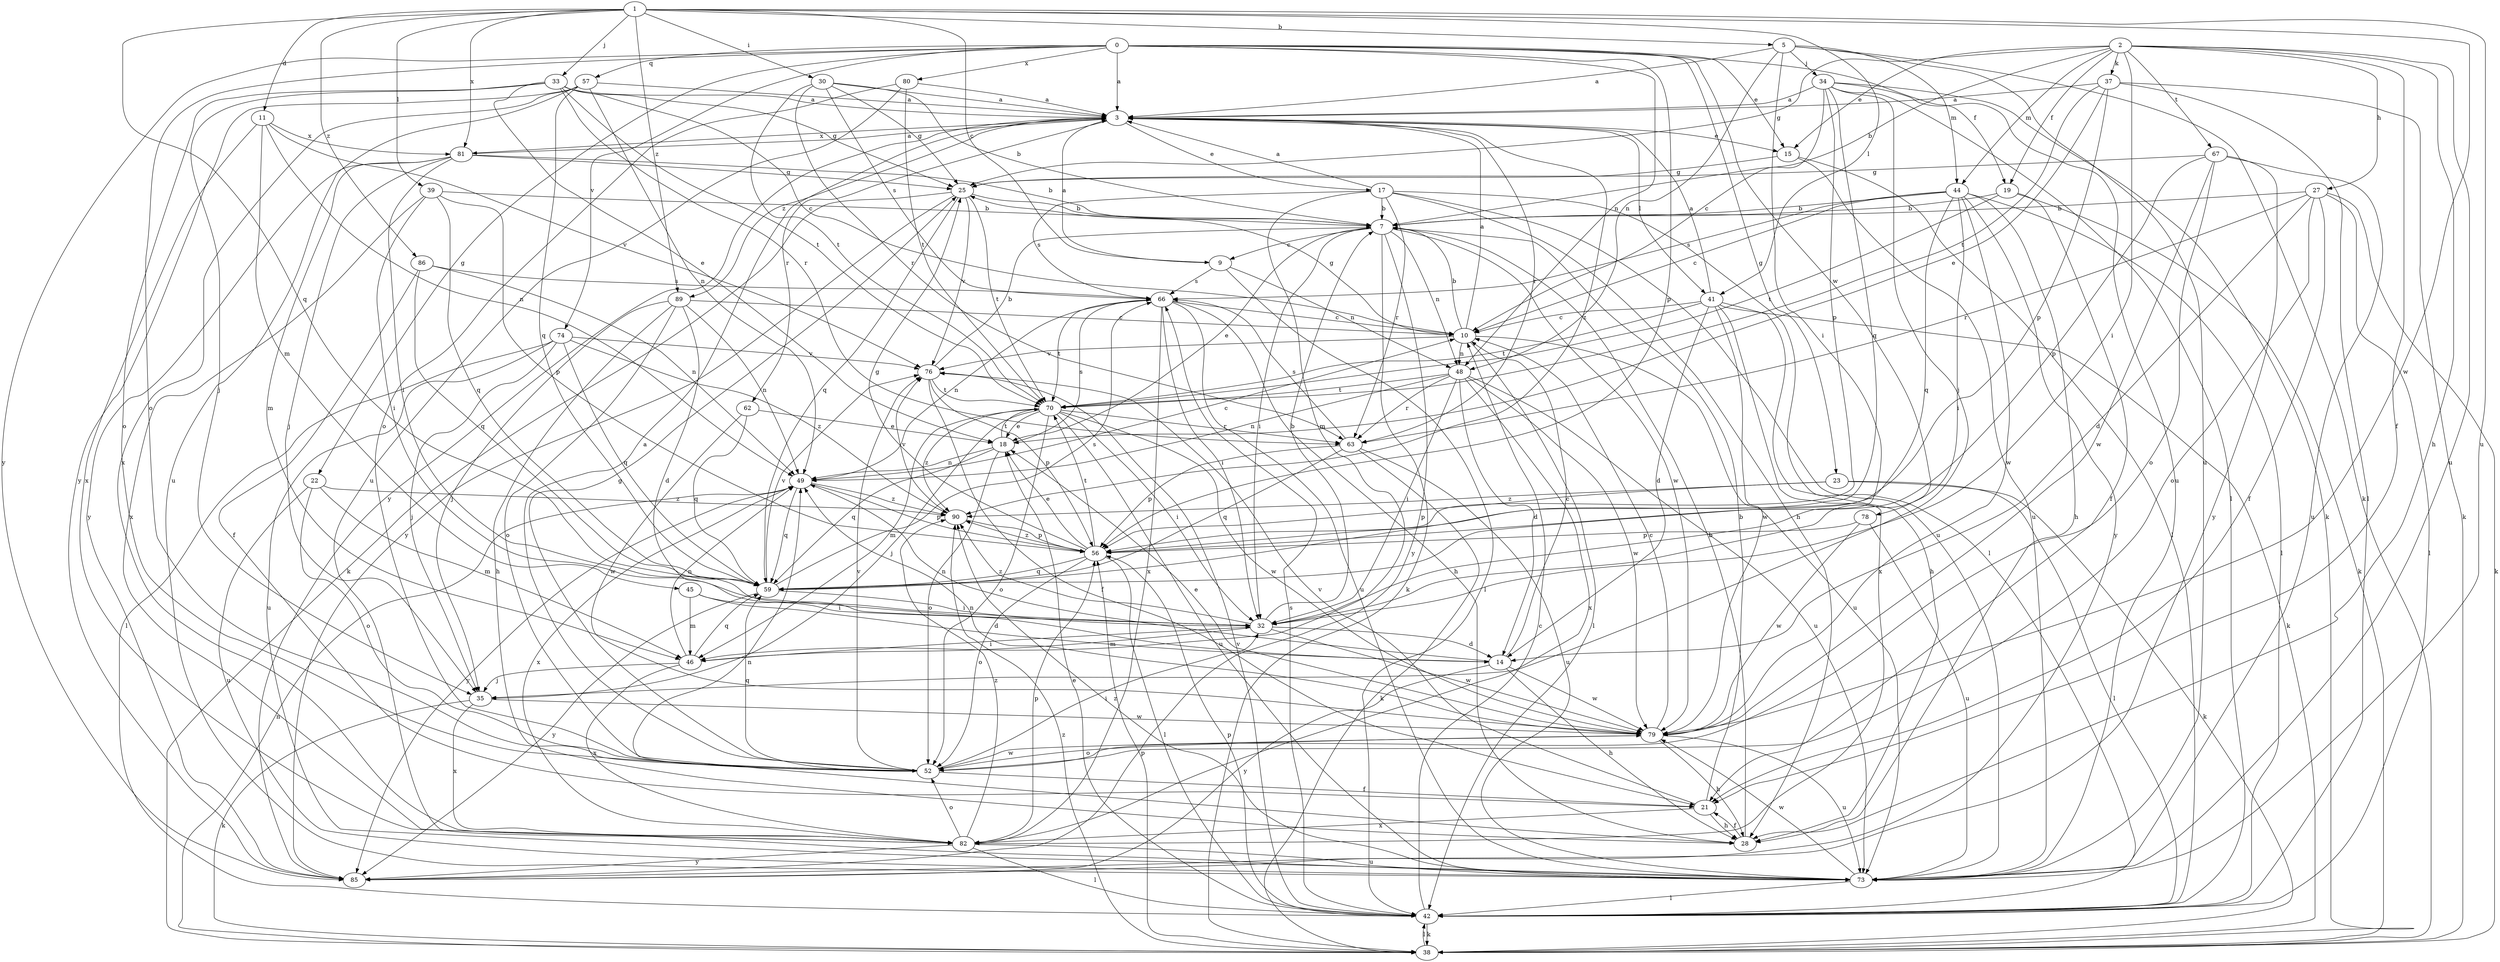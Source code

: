 strict digraph  {
0;
1;
2;
3;
5;
7;
9;
10;
11;
14;
15;
17;
18;
19;
21;
22;
23;
25;
27;
28;
30;
32;
33;
34;
35;
37;
38;
39;
41;
42;
44;
45;
46;
48;
49;
52;
56;
57;
59;
62;
63;
66;
67;
70;
73;
74;
76;
78;
79;
80;
81;
82;
85;
86;
89;
90;
0 -> 3  [label=a];
0 -> 15  [label=e];
0 -> 19  [label=f];
0 -> 22  [label=g];
0 -> 23  [label=g];
0 -> 48  [label=n];
0 -> 52  [label=o];
0 -> 56  [label=p];
0 -> 57  [label=q];
0 -> 74  [label=v];
0 -> 78  [label=w];
0 -> 80  [label=x];
0 -> 85  [label=y];
1 -> 5  [label=b];
1 -> 9  [label=c];
1 -> 11  [label=d];
1 -> 30  [label=i];
1 -> 33  [label=j];
1 -> 39  [label=l];
1 -> 41  [label=l];
1 -> 59  [label=q];
1 -> 73  [label=u];
1 -> 79  [label=w];
1 -> 81  [label=x];
1 -> 86  [label=z];
1 -> 89  [label=z];
2 -> 7  [label=b];
2 -> 15  [label=e];
2 -> 19  [label=f];
2 -> 21  [label=f];
2 -> 25  [label=g];
2 -> 27  [label=h];
2 -> 28  [label=h];
2 -> 32  [label=i];
2 -> 37  [label=k];
2 -> 44  [label=m];
2 -> 67  [label=t];
2 -> 73  [label=u];
3 -> 15  [label=e];
3 -> 17  [label=e];
3 -> 41  [label=l];
3 -> 62  [label=r];
3 -> 63  [label=r];
3 -> 81  [label=x];
3 -> 85  [label=y];
3 -> 89  [label=z];
3 -> 90  [label=z];
5 -> 3  [label=a];
5 -> 32  [label=i];
5 -> 34  [label=j];
5 -> 38  [label=k];
5 -> 44  [label=m];
5 -> 48  [label=n];
5 -> 73  [label=u];
7 -> 9  [label=c];
7 -> 18  [label=e];
7 -> 32  [label=i];
7 -> 38  [label=k];
7 -> 48  [label=n];
7 -> 79  [label=w];
7 -> 85  [label=y];
9 -> 3  [label=a];
9 -> 42  [label=l];
9 -> 48  [label=n];
9 -> 66  [label=s];
10 -> 3  [label=a];
10 -> 7  [label=b];
10 -> 25  [label=g];
10 -> 42  [label=l];
10 -> 48  [label=n];
10 -> 73  [label=u];
10 -> 76  [label=v];
11 -> 45  [label=m];
11 -> 49  [label=n];
11 -> 76  [label=v];
11 -> 81  [label=x];
11 -> 82  [label=x];
14 -> 10  [label=c];
14 -> 28  [label=h];
14 -> 49  [label=n];
14 -> 79  [label=w];
14 -> 85  [label=y];
15 -> 25  [label=g];
15 -> 42  [label=l];
15 -> 73  [label=u];
17 -> 3  [label=a];
17 -> 7  [label=b];
17 -> 28  [label=h];
17 -> 42  [label=l];
17 -> 46  [label=m];
17 -> 63  [label=r];
17 -> 66  [label=s];
17 -> 73  [label=u];
18 -> 49  [label=n];
18 -> 52  [label=o];
18 -> 59  [label=q];
18 -> 66  [label=s];
18 -> 70  [label=t];
19 -> 7  [label=b];
19 -> 21  [label=f];
19 -> 38  [label=k];
19 -> 70  [label=t];
21 -> 7  [label=b];
21 -> 28  [label=h];
21 -> 76  [label=v];
21 -> 82  [label=x];
22 -> 46  [label=m];
22 -> 52  [label=o];
22 -> 73  [label=u];
22 -> 90  [label=z];
23 -> 38  [label=k];
23 -> 42  [label=l];
23 -> 56  [label=p];
23 -> 90  [label=z];
25 -> 7  [label=b];
25 -> 38  [label=k];
25 -> 59  [label=q];
25 -> 70  [label=t];
25 -> 76  [label=v];
25 -> 85  [label=y];
27 -> 7  [label=b];
27 -> 14  [label=d];
27 -> 21  [label=f];
27 -> 38  [label=k];
27 -> 42  [label=l];
27 -> 52  [label=o];
27 -> 63  [label=r];
28 -> 7  [label=b];
28 -> 21  [label=f];
28 -> 49  [label=n];
30 -> 3  [label=a];
30 -> 7  [label=b];
30 -> 25  [label=g];
30 -> 63  [label=r];
30 -> 66  [label=s];
30 -> 70  [label=t];
32 -> 7  [label=b];
32 -> 14  [label=d];
32 -> 46  [label=m];
32 -> 79  [label=w];
32 -> 90  [label=z];
33 -> 3  [label=a];
33 -> 10  [label=c];
33 -> 18  [label=e];
33 -> 25  [label=g];
33 -> 35  [label=j];
33 -> 52  [label=o];
33 -> 63  [label=r];
33 -> 70  [label=t];
34 -> 3  [label=a];
34 -> 10  [label=c];
34 -> 35  [label=j];
34 -> 38  [label=k];
34 -> 42  [label=l];
34 -> 56  [label=p];
34 -> 59  [label=q];
34 -> 73  [label=u];
35 -> 38  [label=k];
35 -> 79  [label=w];
35 -> 82  [label=x];
37 -> 3  [label=a];
37 -> 18  [label=e];
37 -> 38  [label=k];
37 -> 42  [label=l];
37 -> 56  [label=p];
37 -> 70  [label=t];
38 -> 42  [label=l];
38 -> 49  [label=n];
38 -> 56  [label=p];
38 -> 90  [label=z];
39 -> 7  [label=b];
39 -> 32  [label=i];
39 -> 56  [label=p];
39 -> 59  [label=q];
39 -> 82  [label=x];
41 -> 3  [label=a];
41 -> 10  [label=c];
41 -> 14  [label=d];
41 -> 28  [label=h];
41 -> 38  [label=k];
41 -> 70  [label=t];
41 -> 79  [label=w];
41 -> 82  [label=x];
42 -> 10  [label=c];
42 -> 18  [label=e];
42 -> 38  [label=k];
42 -> 56  [label=p];
42 -> 66  [label=s];
42 -> 76  [label=v];
44 -> 7  [label=b];
44 -> 10  [label=c];
44 -> 28  [label=h];
44 -> 32  [label=i];
44 -> 42  [label=l];
44 -> 59  [label=q];
44 -> 66  [label=s];
44 -> 79  [label=w];
44 -> 85  [label=y];
45 -> 14  [label=d];
45 -> 32  [label=i];
45 -> 46  [label=m];
46 -> 32  [label=i];
46 -> 35  [label=j];
46 -> 49  [label=n];
46 -> 59  [label=q];
46 -> 82  [label=x];
48 -> 14  [label=d];
48 -> 32  [label=i];
48 -> 49  [label=n];
48 -> 63  [label=r];
48 -> 70  [label=t];
48 -> 73  [label=u];
48 -> 79  [label=w];
48 -> 82  [label=x];
49 -> 10  [label=c];
49 -> 56  [label=p];
49 -> 59  [label=q];
49 -> 82  [label=x];
49 -> 85  [label=y];
49 -> 90  [label=z];
52 -> 3  [label=a];
52 -> 21  [label=f];
52 -> 25  [label=g];
52 -> 32  [label=i];
52 -> 59  [label=q];
52 -> 76  [label=v];
52 -> 79  [label=w];
56 -> 18  [label=e];
56 -> 25  [label=g];
56 -> 42  [label=l];
56 -> 52  [label=o];
56 -> 59  [label=q];
56 -> 70  [label=t];
56 -> 90  [label=z];
57 -> 3  [label=a];
57 -> 49  [label=n];
57 -> 59  [label=q];
57 -> 73  [label=u];
57 -> 82  [label=x];
57 -> 85  [label=y];
59 -> 32  [label=i];
59 -> 66  [label=s];
59 -> 76  [label=v];
59 -> 85  [label=y];
62 -> 18  [label=e];
62 -> 59  [label=q];
62 -> 79  [label=w];
63 -> 38  [label=k];
63 -> 56  [label=p];
63 -> 59  [label=q];
63 -> 66  [label=s];
63 -> 73  [label=u];
66 -> 10  [label=c];
66 -> 28  [label=h];
66 -> 32  [label=i];
66 -> 49  [label=n];
66 -> 70  [label=t];
66 -> 73  [label=u];
66 -> 82  [label=x];
67 -> 25  [label=g];
67 -> 52  [label=o];
67 -> 56  [label=p];
67 -> 73  [label=u];
67 -> 79  [label=w];
67 -> 85  [label=y];
70 -> 18  [label=e];
70 -> 32  [label=i];
70 -> 35  [label=j];
70 -> 46  [label=m];
70 -> 52  [label=o];
70 -> 63  [label=r];
70 -> 73  [label=u];
70 -> 79  [label=w];
70 -> 90  [label=z];
73 -> 42  [label=l];
73 -> 79  [label=w];
73 -> 90  [label=z];
74 -> 35  [label=j];
74 -> 42  [label=l];
74 -> 59  [label=q];
74 -> 73  [label=u];
74 -> 76  [label=v];
74 -> 90  [label=z];
76 -> 7  [label=b];
76 -> 21  [label=f];
76 -> 56  [label=p];
76 -> 70  [label=t];
78 -> 56  [label=p];
78 -> 73  [label=u];
78 -> 79  [label=w];
79 -> 10  [label=c];
79 -> 18  [label=e];
79 -> 28  [label=h];
79 -> 49  [label=n];
79 -> 52  [label=o];
79 -> 73  [label=u];
80 -> 3  [label=a];
80 -> 52  [label=o];
80 -> 70  [label=t];
80 -> 73  [label=u];
81 -> 3  [label=a];
81 -> 7  [label=b];
81 -> 25  [label=g];
81 -> 32  [label=i];
81 -> 35  [label=j];
81 -> 46  [label=m];
81 -> 85  [label=y];
82 -> 42  [label=l];
82 -> 52  [label=o];
82 -> 56  [label=p];
82 -> 73  [label=u];
82 -> 85  [label=y];
82 -> 90  [label=z];
86 -> 21  [label=f];
86 -> 49  [label=n];
86 -> 59  [label=q];
86 -> 66  [label=s];
89 -> 10  [label=c];
89 -> 14  [label=d];
89 -> 28  [label=h];
89 -> 35  [label=j];
89 -> 49  [label=n];
89 -> 52  [label=o];
90 -> 56  [label=p];
90 -> 76  [label=v];
}
